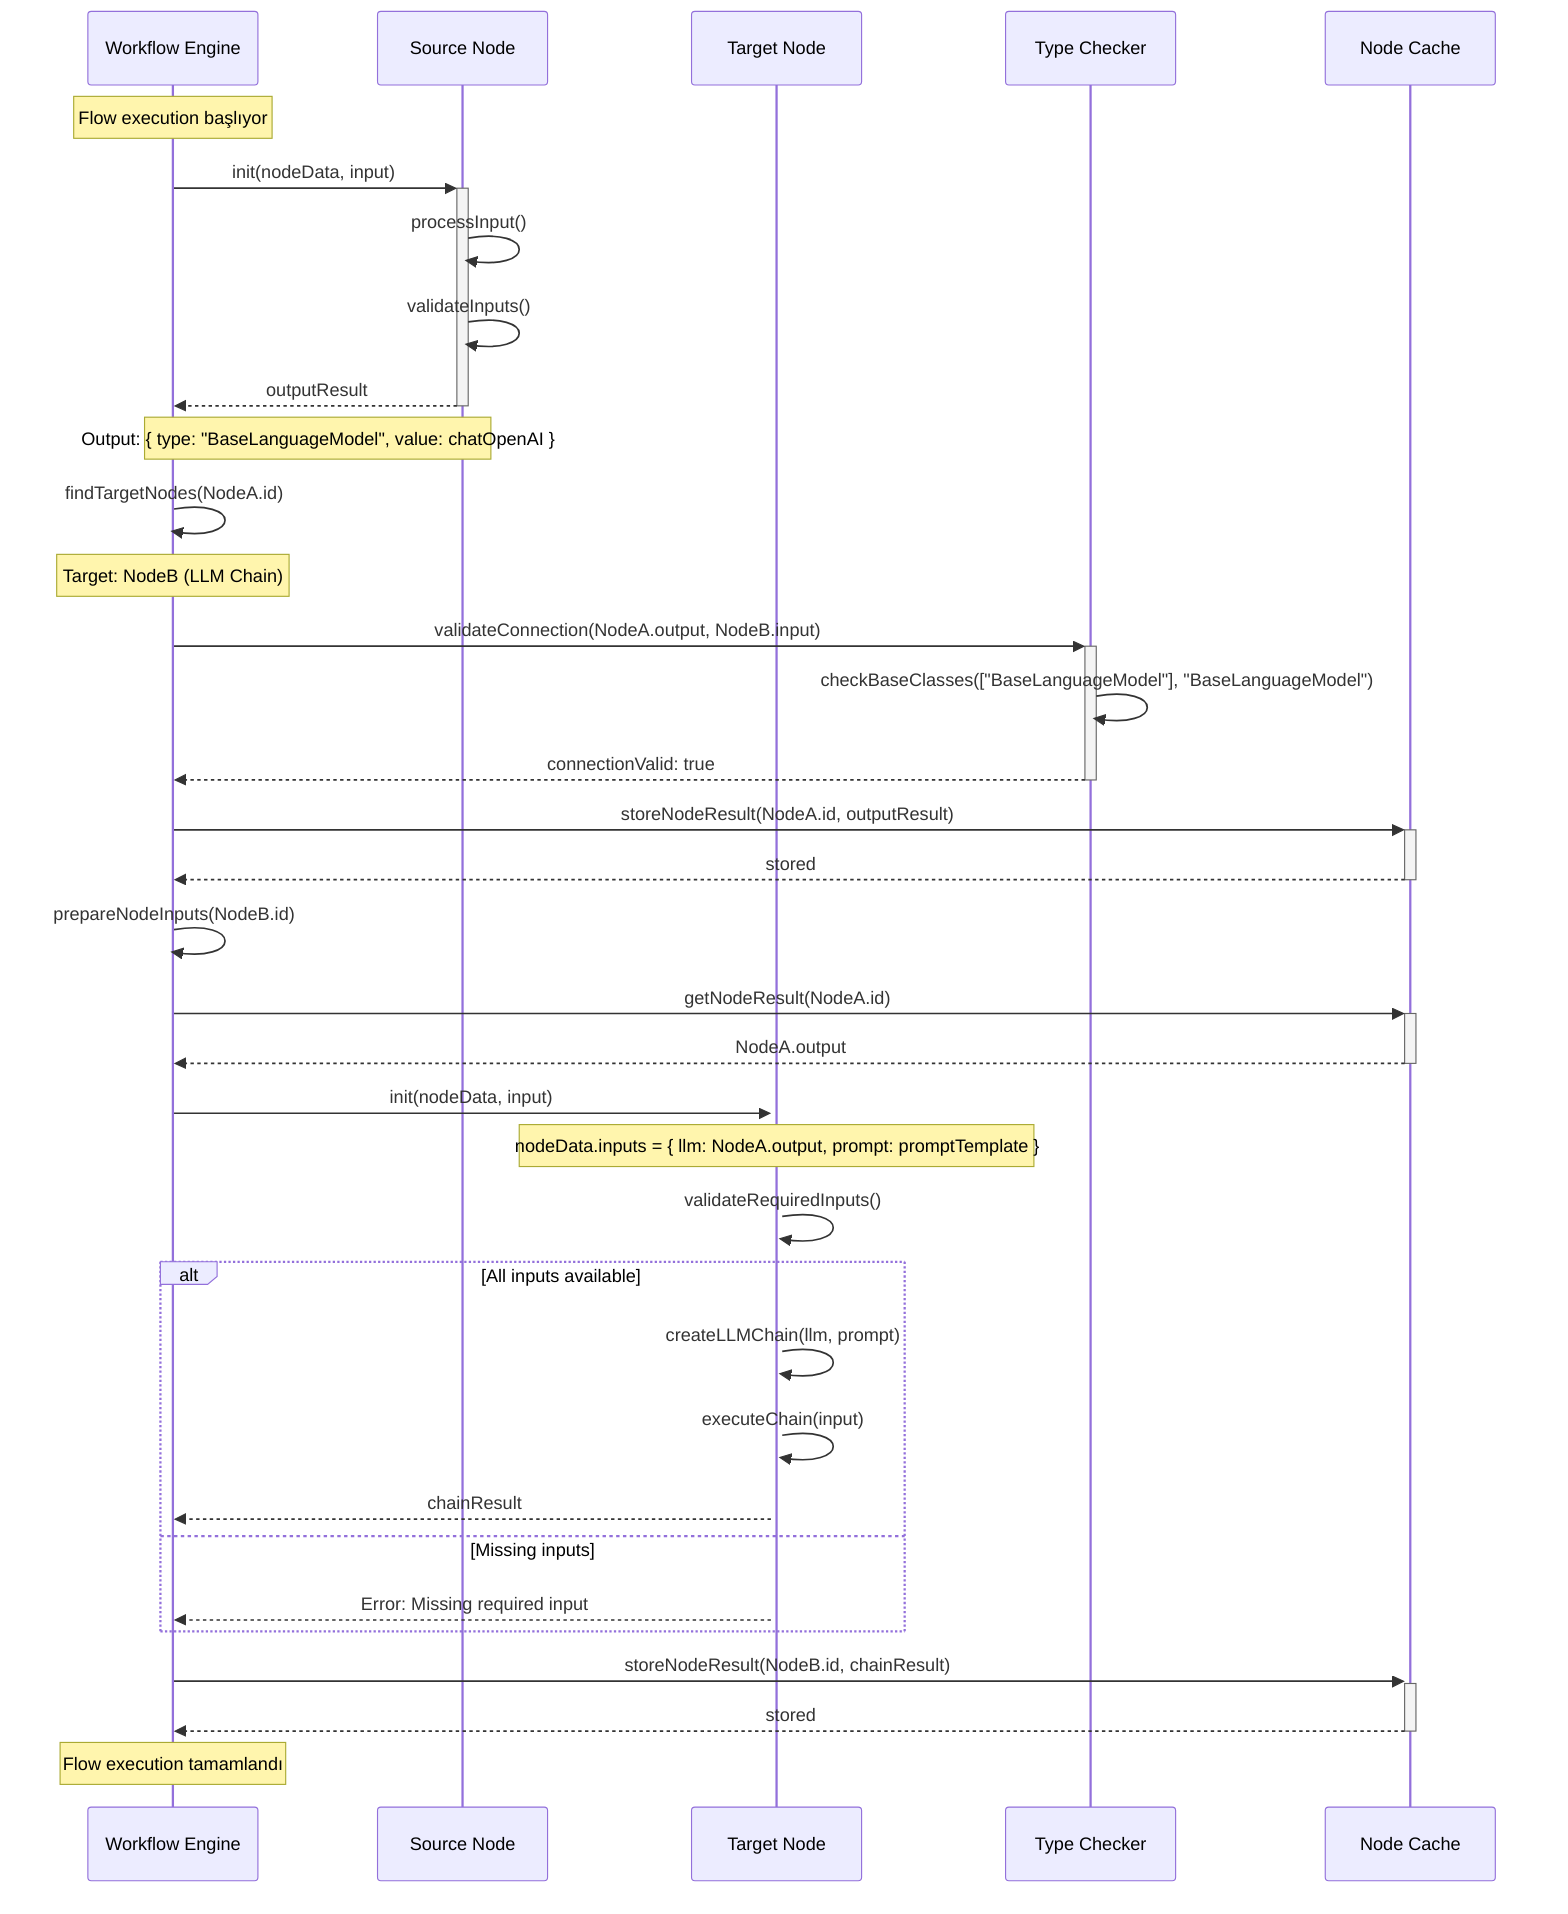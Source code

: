 sequenceDiagram
    participant WE as Workflow Engine
    participant NodeA as Source Node
    participant NodeB as Target Node
    participant TC as Type Checker
    participant Cache as Node Cache
    
    Note over WE: Flow execution başlıyor
    
    WE->>+NodeA: init(nodeData, input)
    NodeA->>NodeA: processInput()
    NodeA->>NodeA: validateInputs()
    NodeA-->>-WE: outputResult
    Note over WE,NodeA: Output: { type: "BaseLanguageModel", value: chatOpenAI }
    
    WE->>WE: findTargetNodes(NodeA.id)
    Note over WE: Target: NodeB (LLM Chain)
    
    WE->>+TC: validateConnection(NodeA.output, NodeB.input)
    TC->>TC: checkBaseClasses(["BaseLanguageModel"], "BaseLanguageModel")
    TC-->>-WE: connectionValid: true
    
    WE->>+Cache: storeNodeResult(NodeA.id, outputResult)
    Cache-->>-WE: stored
    
    WE->>WE: prepareNodeInputs(NodeB.id)
    WE->>+Cache: getNodeResult(NodeA.id)
    Cache-->>-WE: NodeA.output
    
    WE->>+NodeB: init(nodeData, input)
    Note over NodeB: nodeData.inputs = { llm: NodeA.output, prompt: promptTemplate }
    
    NodeB->>NodeB: validateRequiredInputs()
    alt All inputs available
        NodeB->>NodeB: createLLMChain(llm, prompt)
        NodeB->>NodeB: executeChain(input)
        NodeB-->>WE: chainResult
    else Missing inputs
        NodeB-->>WE: Error: Missing required input
    end
    
    WE->>+Cache: storeNodeResult(NodeB.id, chainResult)
    Cache-->>-WE: stored
    
    Note over WE: Flow execution tamamlandı